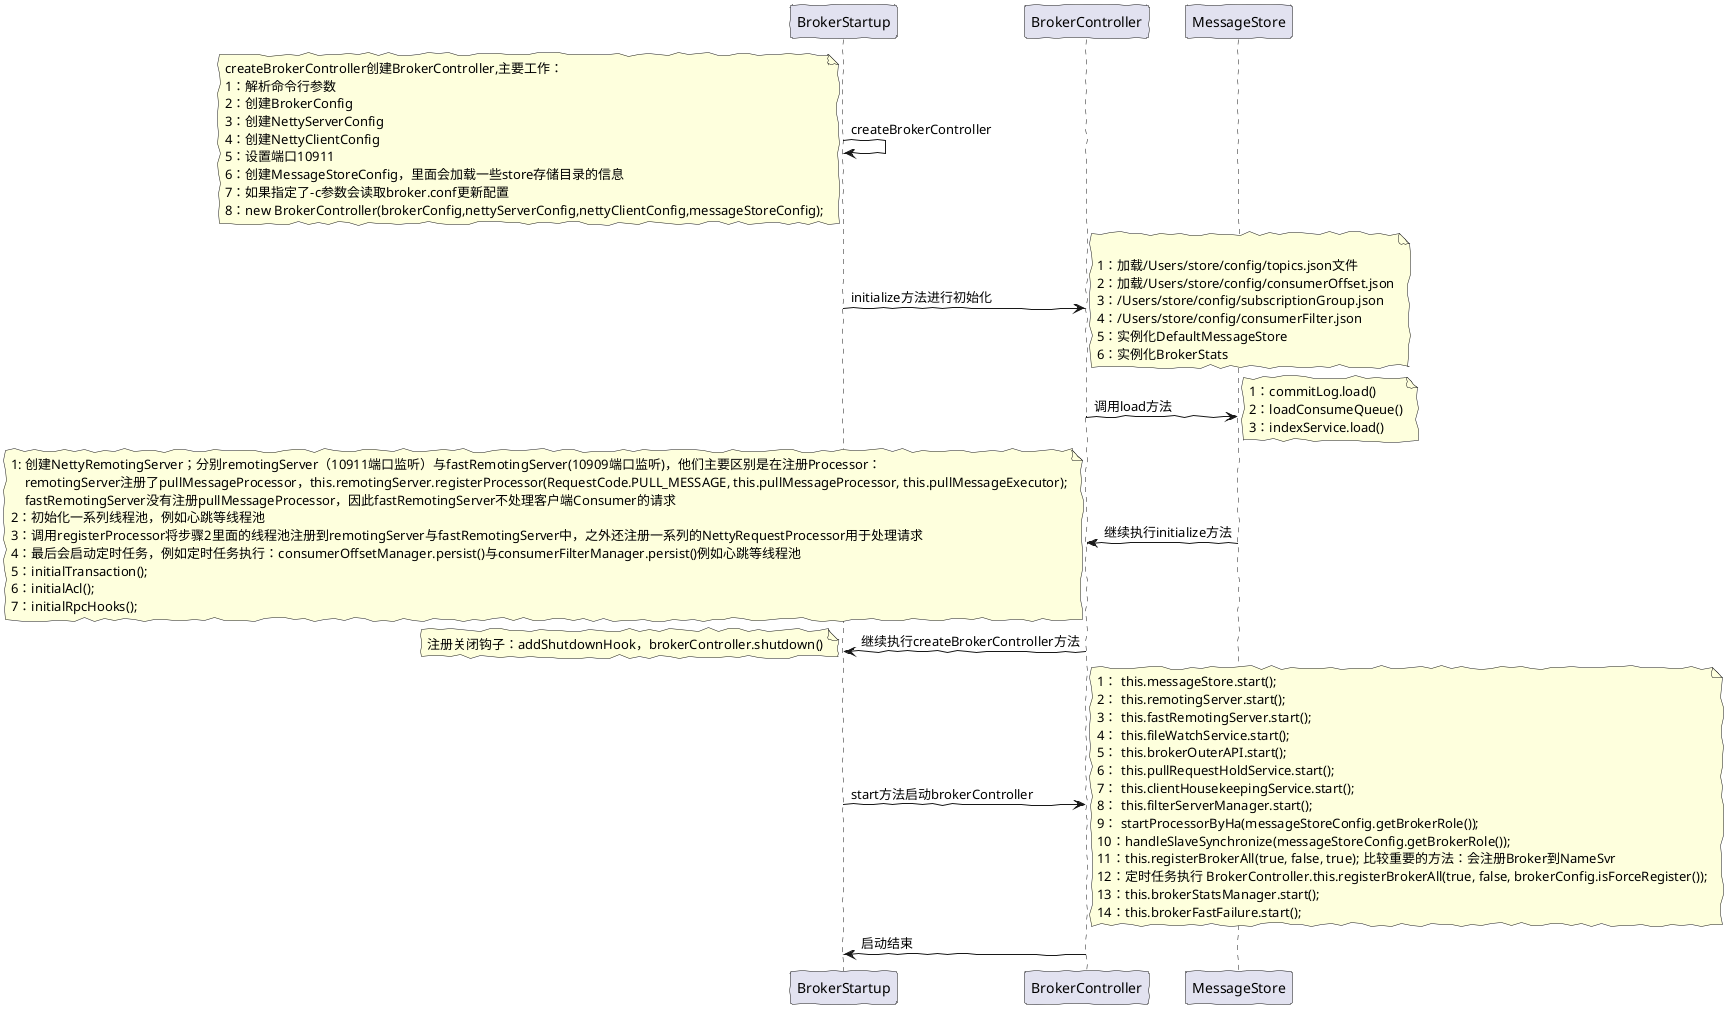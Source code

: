 @startuml
'https://plantuml.com/sequence-diagram

skinparam handwritten true

BrokerStartup -> BrokerStartup : createBrokerController
note left
createBrokerController创建BrokerController,主要工作：
1：解析命令行参数
2：创建BrokerConfig
3：创建NettyServerConfig
4：创建NettyClientConfig
5：设置端口10911
6：创建MessageStoreConfig，里面会加载一些store存储目录的信息
7：如果指定了-c参数会读取broker.conf更新配置
8：new BrokerController(brokerConfig,nettyServerConfig,nettyClientConfig,messageStoreConfig);
end note
BrokerStartup -> BrokerController :initialize方法进行初始化
note right

1：加载/Users/store/config/topics.json文件
2：加载/Users/store/config/consumerOffset.json
3：/Users/store/config/subscriptionGroup.json
4：/Users/store/config/consumerFilter.json
5：实例化DefaultMessageStore
6：实例化BrokerStats
end note

BrokerController -> MessageStore : 调用load方法
note right
1：commitLog.load()
2：loadConsumeQueue()
3：indexService.load()
end note

MessageStore -> BrokerController :继续执行initialize方法
note  left
1: 创建NettyRemotingServer；分别remotingServer（10911端口监听）与fastRemotingServer(10909端口监听)，他们主要区别是在注册Processor：
    remotingServer注册了pullMessageProcessor，this.remotingServer.registerProcessor(RequestCode.PULL_MESSAGE, this.pullMessageProcessor, this.pullMessageExecutor);
    fastRemotingServer没有注册pullMessageProcessor，因此fastRemotingServer不处理客户端Consumer的请求
2：初始化一系列线程池，例如心跳等线程池
3：调用registerProcessor将步骤2里面的线程池注册到remotingServer与fastRemotingServer中，之外还注册一系列的NettyRequestProcessor用于处理请求
4：最后会启动定时任务，例如定时任务执行：consumerOffsetManager.persist()与consumerFilterManager.persist()例如心跳等线程池
5：initialTransaction();
6：initialAcl();
7：initialRpcHooks();
end note

BrokerController -> BrokerStartup: 继续执行createBrokerController方法
note left
注册关闭钩子：addShutdownHook，brokerController.shutdown()
end note


BrokerStartup -> BrokerController : start方法启动brokerController
note right
1： this.messageStore.start();
2： this.remotingServer.start();
3： this.fastRemotingServer.start();
4： this.fileWatchService.start();
5： this.brokerOuterAPI.start();
6： this.pullRequestHoldService.start();
7： this.clientHousekeepingService.start();
8： this.filterServerManager.start();
9： startProcessorByHa(messageStoreConfig.getBrokerRole());
10：handleSlaveSynchronize(messageStoreConfig.getBrokerRole());
11：this.registerBrokerAll(true, false, true); 比较重要的方法：会注册Broker到NameSvr
12：定时任务执行 BrokerController.this.registerBrokerAll(true, false, brokerConfig.isForceRegister());
13：this.brokerStatsManager.start();
14：this.brokerFastFailure.start();
end note

BrokerController -> BrokerStartup: 启动结束
@enduml